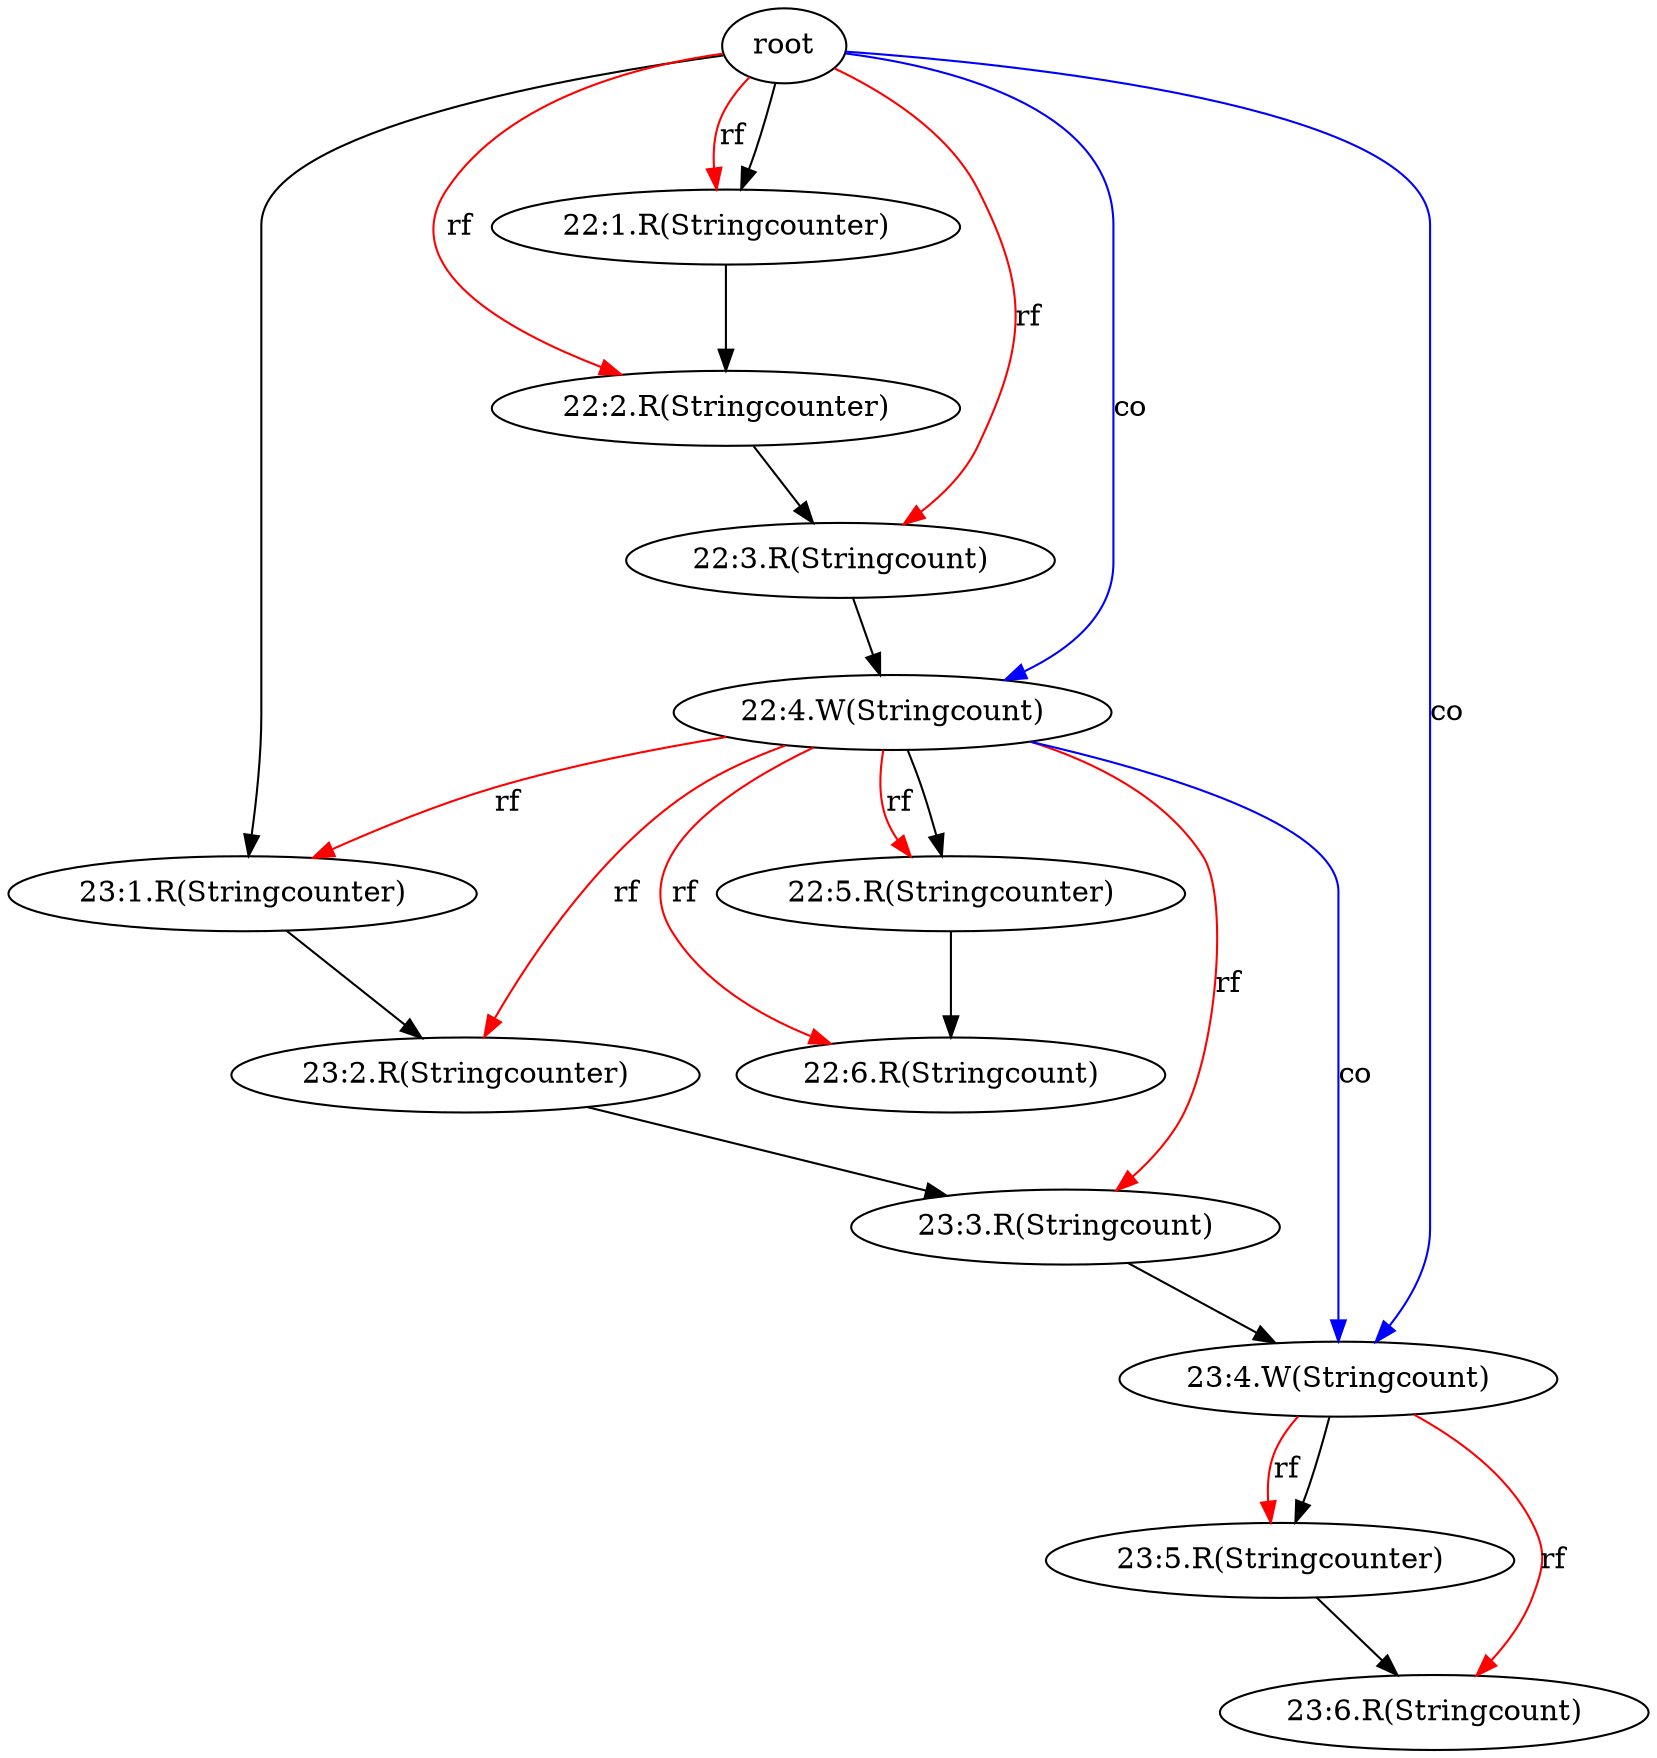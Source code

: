 digraph {
221 [label="22:1.R(Stringcounter)"]
root -> 221;
root -> 221[color=red, label="rf"];
231 [label="23:1.R(Stringcounter)"]
root -> 231;
224 -> 231[color=red, label="rf"];
222 [label="22:2.R(Stringcounter)"]
221 -> 222;
root -> 222[color=red, label="rf"];
223 [label="22:3.R(Stringcount)"]
222 -> 223;
root -> 223[color=red, label="rf"];
224 [label="22:4.W(Stringcount)"]
223 -> 224;
225 [label="22:5.R(Stringcounter)"]
224 -> 225;
224 -> 225[color=red, label="rf"];
226 [label="22:6.R(Stringcount)"]
225 -> 226;
224 -> 226[color=red, label="rf"];
232 [label="23:2.R(Stringcounter)"]
231 -> 232;
224 -> 232[color=red, label="rf"];
233 [label="23:3.R(Stringcount)"]
232 -> 233;
224 -> 233[color=red, label="rf"];
234 [label="23:4.W(Stringcount)"]
233 -> 234;
235 [label="23:5.R(Stringcounter)"]
234 -> 235;
234 -> 235[color=red, label="rf"];
236 [label="23:6.R(Stringcount)"]
235 -> 236;
234 -> 236[color=red, label="rf"];
root -> 224[color=blue, label="co"];
root -> 234[color=blue, label="co"];
224 -> 234[color=blue, label="co"];
}